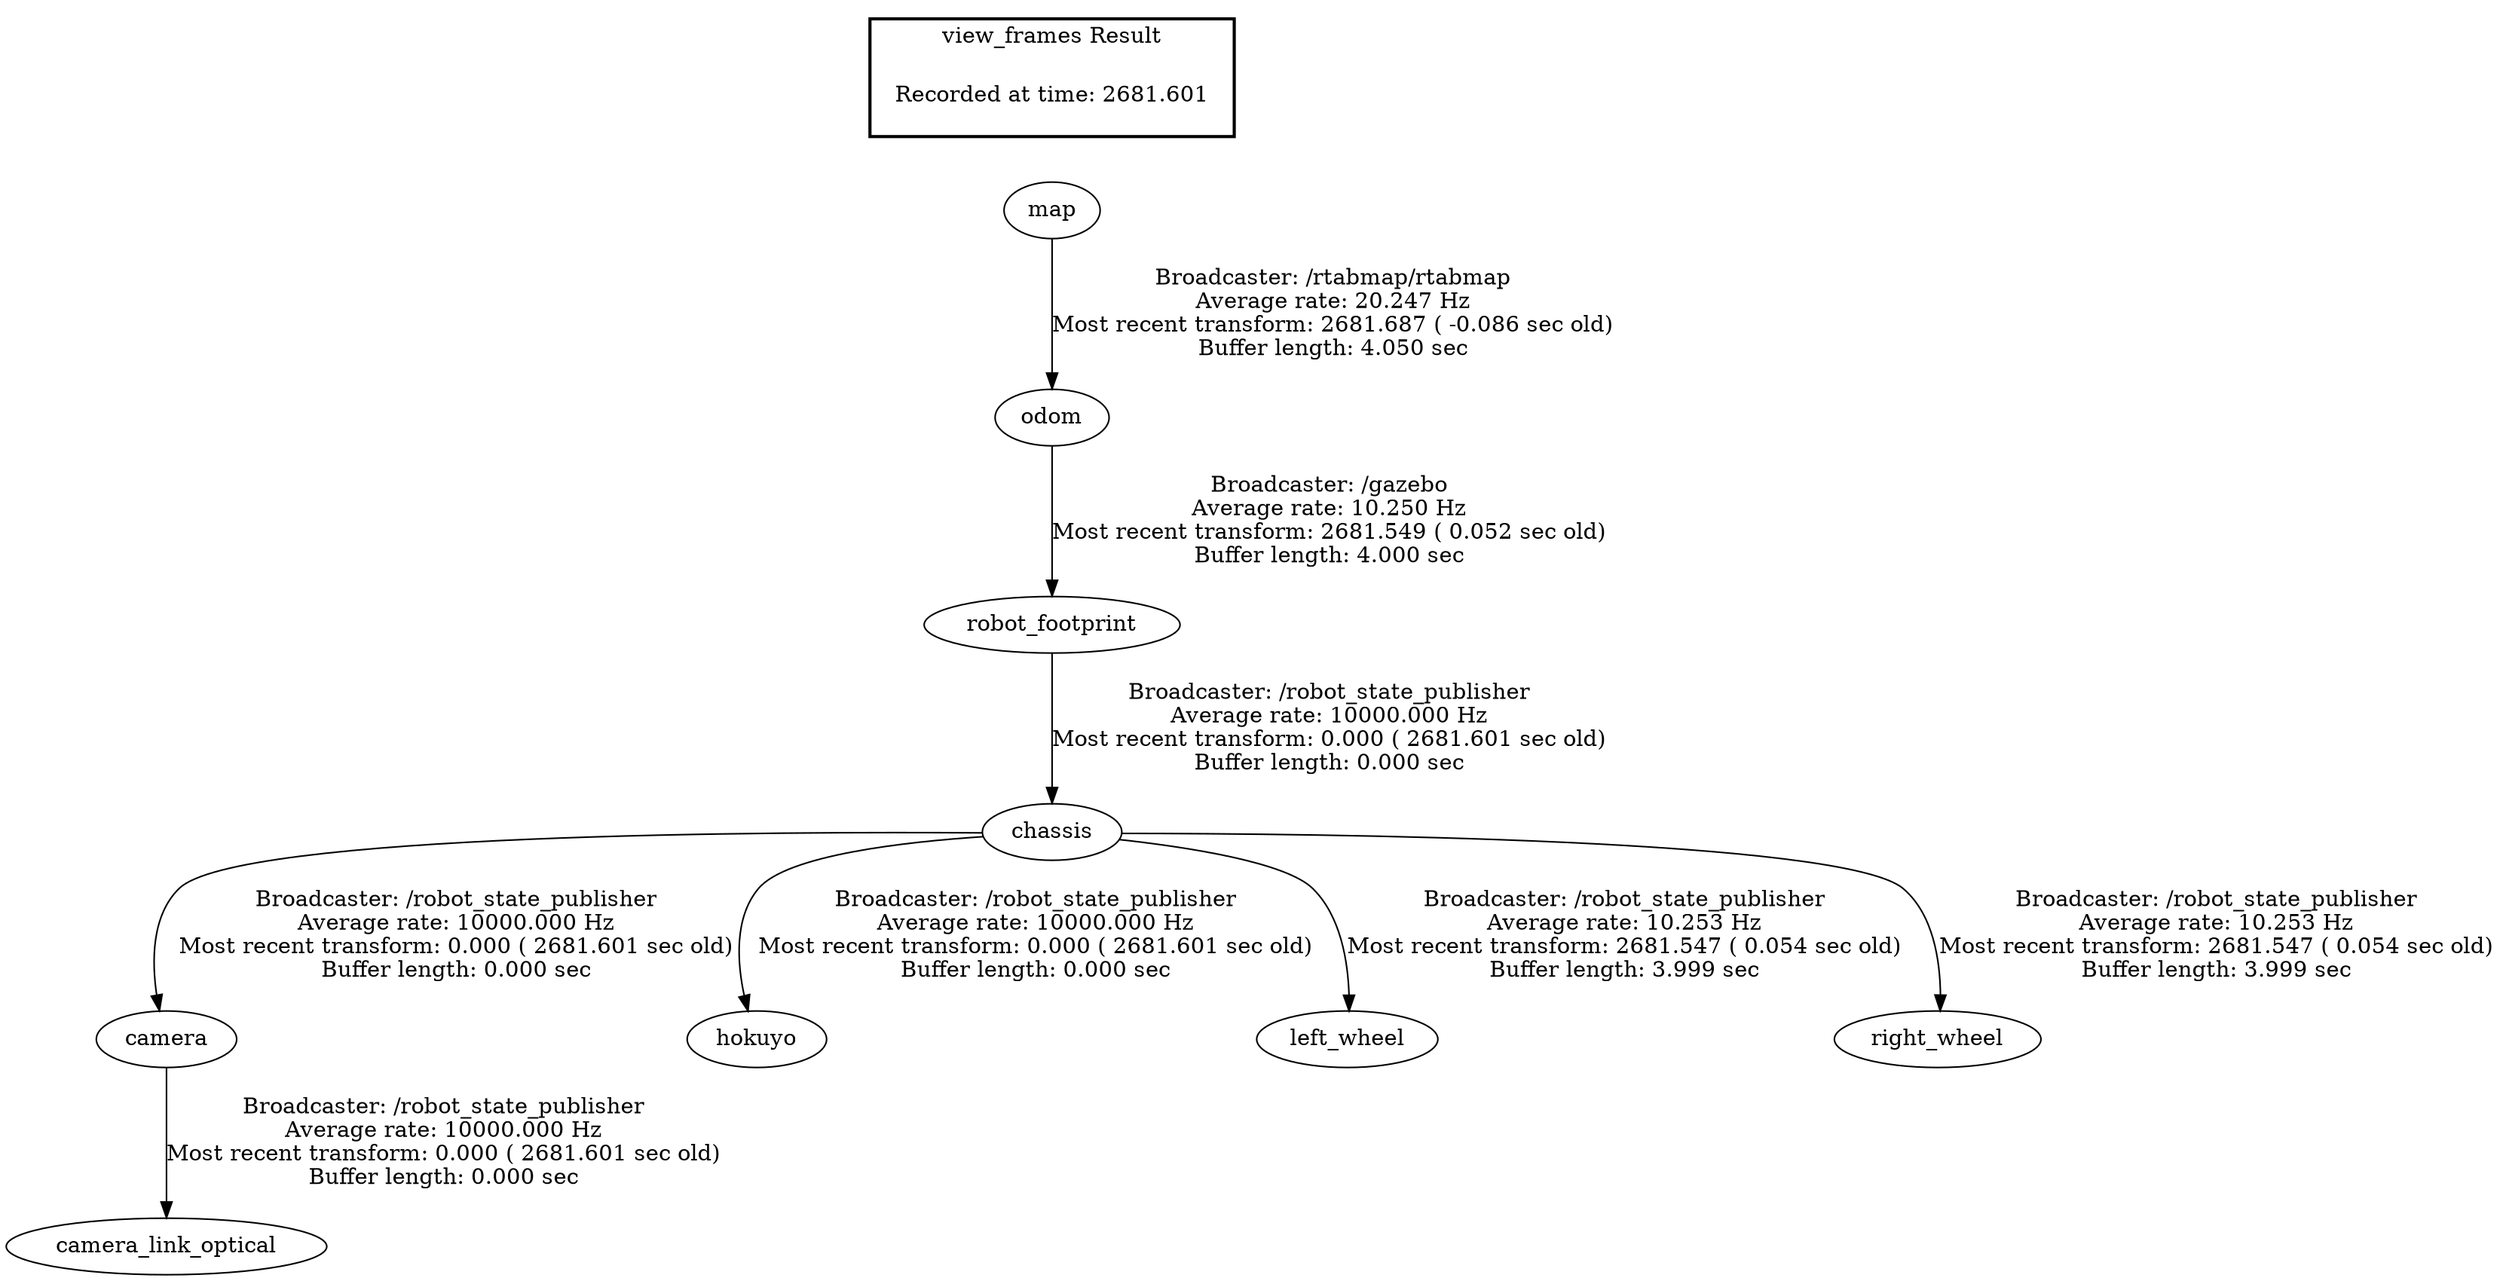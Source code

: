 digraph G {
"chassis" -> "camera"[label="Broadcaster: /robot_state_publisher\nAverage rate: 10000.000 Hz\nMost recent transform: 0.000 ( 2681.601 sec old)\nBuffer length: 0.000 sec\n"];
"robot_footprint" -> "chassis"[label="Broadcaster: /robot_state_publisher\nAverage rate: 10000.000 Hz\nMost recent transform: 0.000 ( 2681.601 sec old)\nBuffer length: 0.000 sec\n"];
"camera" -> "camera_link_optical"[label="Broadcaster: /robot_state_publisher\nAverage rate: 10000.000 Hz\nMost recent transform: 0.000 ( 2681.601 sec old)\nBuffer length: 0.000 sec\n"];
"chassis" -> "hokuyo"[label="Broadcaster: /robot_state_publisher\nAverage rate: 10000.000 Hz\nMost recent transform: 0.000 ( 2681.601 sec old)\nBuffer length: 0.000 sec\n"];
"odom" -> "robot_footprint"[label="Broadcaster: /gazebo\nAverage rate: 10.250 Hz\nMost recent transform: 2681.549 ( 0.052 sec old)\nBuffer length: 4.000 sec\n"];
"map" -> "odom"[label="Broadcaster: /rtabmap/rtabmap\nAverage rate: 20.247 Hz\nMost recent transform: 2681.687 ( -0.086 sec old)\nBuffer length: 4.050 sec\n"];
"chassis" -> "left_wheel"[label="Broadcaster: /robot_state_publisher\nAverage rate: 10.253 Hz\nMost recent transform: 2681.547 ( 0.054 sec old)\nBuffer length: 3.999 sec\n"];
"chassis" -> "right_wheel"[label="Broadcaster: /robot_state_publisher\nAverage rate: 10.253 Hz\nMost recent transform: 2681.547 ( 0.054 sec old)\nBuffer length: 3.999 sec\n"];
edge [style=invis];
 subgraph cluster_legend { style=bold; color=black; label ="view_frames Result";
"Recorded at time: 2681.601"[ shape=plaintext ] ;
 }->"map";
}